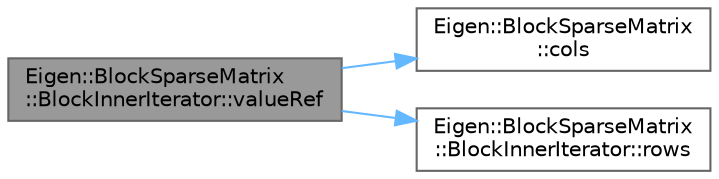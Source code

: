 digraph "Eigen::BlockSparseMatrix::BlockInnerIterator::valueRef"
{
 // LATEX_PDF_SIZE
  bgcolor="transparent";
  edge [fontname=Helvetica,fontsize=10,labelfontname=Helvetica,labelfontsize=10];
  node [fontname=Helvetica,fontsize=10,shape=box,height=0.2,width=0.4];
  rankdir="LR";
  Node1 [id="Node000001",label="Eigen::BlockSparseMatrix\l::BlockInnerIterator::valueRef",height=0.2,width=0.4,color="gray40", fillcolor="grey60", style="filled", fontcolor="black",tooltip=" "];
  Node1 -> Node2 [id="edge1_Node000001_Node000002",color="steelblue1",style="solid",tooltip=" "];
  Node2 [id="Node000002",label="Eigen::BlockSparseMatrix\l::cols",height=0.2,width=0.4,color="grey40", fillcolor="white", style="filled",URL="$class_eigen_1_1_block_sparse_matrix.html#aa689bd28af9a8176d1c793c075aa0a42",tooltip=" "];
  Node1 -> Node3 [id="edge2_Node000001_Node000003",color="steelblue1",style="solid",tooltip=" "];
  Node3 [id="Node000003",label="Eigen::BlockSparseMatrix\l::BlockInnerIterator::rows",height=0.2,width=0.4,color="grey40", fillcolor="white", style="filled",URL="$class_eigen_1_1_block_sparse_matrix_1_1_block_inner_iterator.html#a5057b6614dd2d187f9ab026c0a91568b",tooltip=" "];
}
